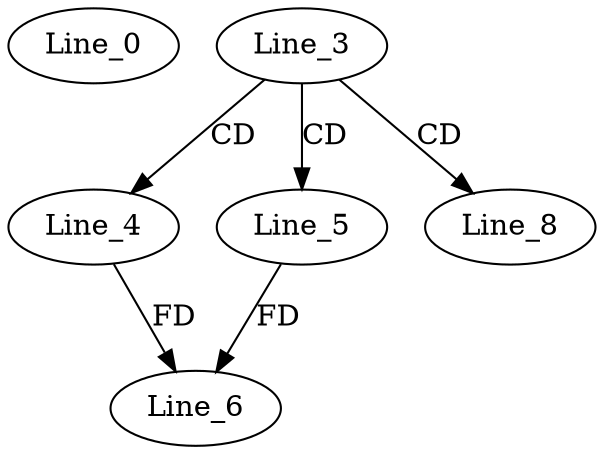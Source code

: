 digraph G {
  Line_0;
  Line_3;
  Line_4;
  Line_5;
  Line_6;
  Line_8;
  Line_3 -> Line_4 [ label="CD" ];
  Line_3 -> Line_5 [ label="CD" ];
  Line_4 -> Line_6 [ label="FD" ];
  Line_5 -> Line_6 [ label="FD" ];
  Line_3 -> Line_8 [ label="CD" ];
}
